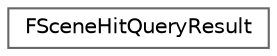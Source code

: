 digraph "Graphical Class Hierarchy"
{
 // INTERACTIVE_SVG=YES
 // LATEX_PDF_SIZE
  bgcolor="transparent";
  edge [fontname=Helvetica,fontsize=10,labelfontname=Helvetica,labelfontsize=10];
  node [fontname=Helvetica,fontsize=10,shape=box,height=0.2,width=0.4];
  rankdir="LR";
  Node0 [id="Node000000",label="FSceneHitQueryResult",height=0.2,width=0.4,color="grey40", fillcolor="white", style="filled",URL="$d0/d23/structFSceneHitQueryResult.html",tooltip="Computed result of a USceneSnappingManager hit query request."];
}
